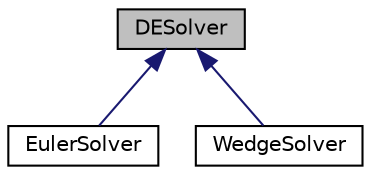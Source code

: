 digraph "DESolver"
{
  edge [fontname="Helvetica",fontsize="10",labelfontname="Helvetica",labelfontsize="10"];
  node [fontname="Helvetica",fontsize="10",shape=record];
  Node0 [label="DESolver",height=0.2,width=0.4,color="black", fillcolor="grey75", style="filled", fontcolor="black"];
  Node0 -> Node1 [dir="back",color="midnightblue",fontsize="10",style="solid",fontname="Helvetica"];
  Node1 [label="EulerSolver",height=0.2,width=0.4,color="black", fillcolor="white", style="filled",URL="$classEulerSolver.html"];
  Node0 -> Node2 [dir="back",color="midnightblue",fontsize="10",style="solid",fontname="Helvetica"];
  Node2 [label="WedgeSolver",height=0.2,width=0.4,color="black", fillcolor="white", style="filled",URL="$classWedgeSolver.html"];
}
